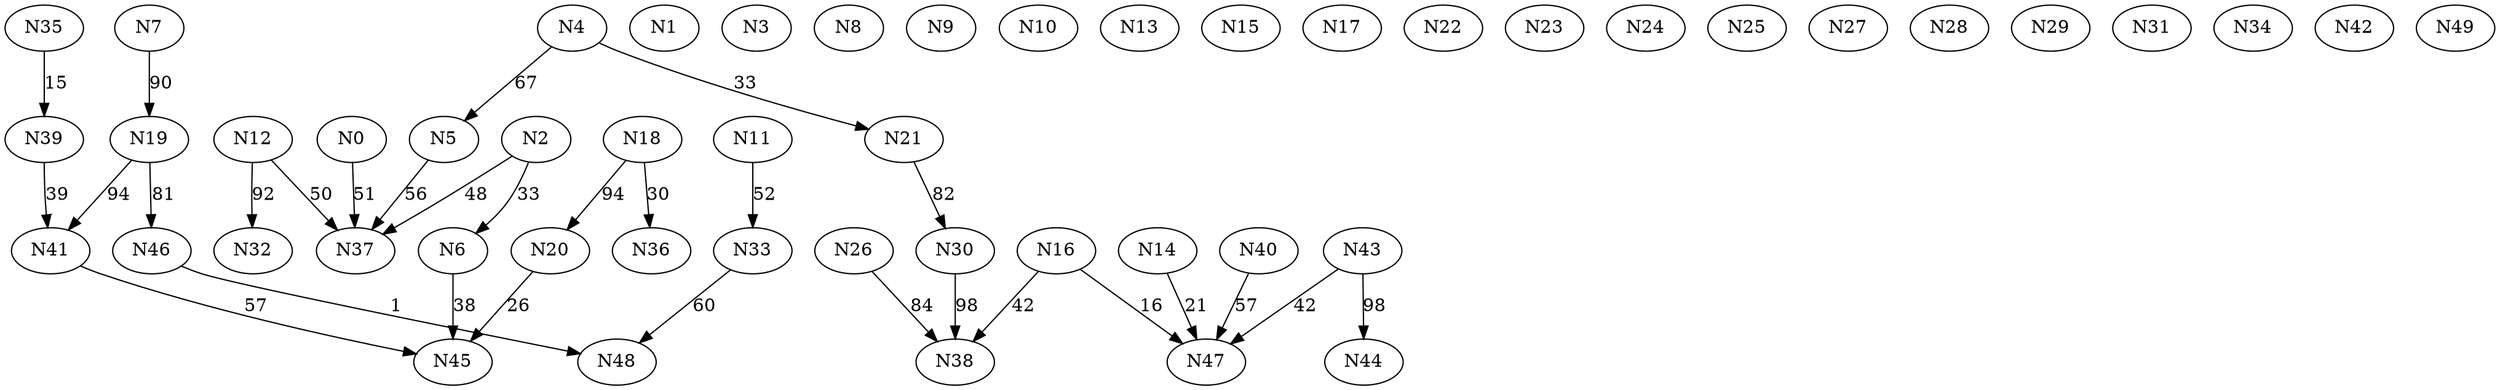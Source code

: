 digraph Grafo {
    0[label="N0"];
    1[label="N1"];
    2[label="N2"];
    3[label="N3"];
    4[label="N4"];
    5[label="N5"];
    6[label="N6"];
    7[label="N7"];
    8[label="N8"];
    9[label="N9"];
    10[label="N10"];
    11[label="N11"];
    12[label="N12"];
    13[label="N13"];
    14[label="N14"];
    15[label="N15"];
    16[label="N16"];
    17[label="N17"];
    18[label="N18"];
    19[label="N19"];
    20[label="N20"];
    21[label="N21"];
    22[label="N22"];
    23[label="N23"];
    24[label="N24"];
    25[label="N25"];
    26[label="N26"];
    27[label="N27"];
    28[label="N28"];
    29[label="N29"];
    30[label="N30"];
    31[label="N31"];
    32[label="N32"];
    33[label="N33"];
    34[label="N34"];
    35[label="N35"];
    36[label="N36"];
    37[label="N37"];
    38[label="N38"];
    39[label="N39"];
    40[label="N40"];
    41[label="N41"];
    42[label="N42"];
    43[label="N43"];
    44[label="N44"];
    45[label="N45"];
    46[label="N46"];
    47[label="N47"];
    48[label="N48"];
    49[label="N49"];
    0 -> 37[label="51"];
    2 -> 37[label="48"];
    2 -> 6[label="33"];
    6 -> 45[label="38"];
    20 -> 45[label="26"];
    12 -> 37[label="50"];
    5 -> 37[label="56"];
    41 -> 45[label="57"];
    39 -> 41[label="39"];
    35 -> 39[label="15"];
    4 -> 5[label="67"];
    4 -> 21[label="33"];
    21 -> 30[label="82"];
    12 -> 32[label="92"];
    18 -> 20[label="94"];
    18 -> 36[label="30"];
    19 -> 41[label="94"];
    19 -> 46[label="81"];
    46 -> 48[label="1"];
    33 -> 48[label="60"];
    11 -> 33[label="52"];
    7 -> 19[label="90"];
    30 -> 38[label="98"];
    16 -> 38[label="42"];
    16 -> 47[label="16"];
    14 -> 47[label="21"];
    43 -> 47[label="42"];
    40 -> 47[label="57"];
    26 -> 38[label="84"];
    43 -> 44[label="98"];
}
